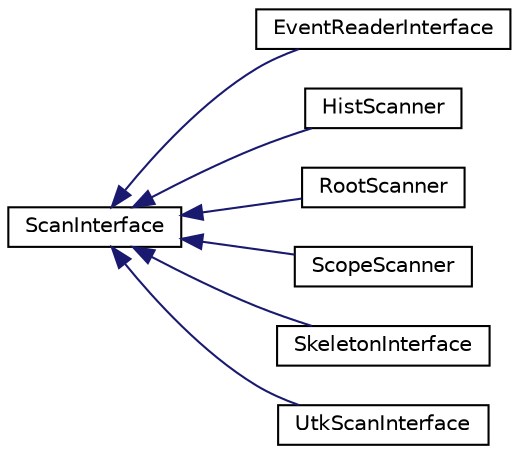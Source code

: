 digraph "Graphical Class Hierarchy"
{
  edge [fontname="Helvetica",fontsize="10",labelfontname="Helvetica",labelfontsize="10"];
  node [fontname="Helvetica",fontsize="10",shape=record];
  rankdir="LR";
  Node1 [label="ScanInterface",height=0.2,width=0.4,color="black", fillcolor="white", style="filled",URL="$d7/dfc/class_scan_interface.html"];
  Node1 -> Node2 [dir="back",color="midnightblue",fontsize="10",style="solid",fontname="Helvetica"];
  Node2 [label="EventReaderInterface",height=0.2,width=0.4,color="black", fillcolor="white", style="filled",URL="$d5/de6/class_event_reader_interface.html"];
  Node1 -> Node3 [dir="back",color="midnightblue",fontsize="10",style="solid",fontname="Helvetica"];
  Node3 [label="HistScanner",height=0.2,width=0.4,color="black", fillcolor="white", style="filled",URL="$d0/db3/class_hist_scanner.html"];
  Node1 -> Node4 [dir="back",color="midnightblue",fontsize="10",style="solid",fontname="Helvetica"];
  Node4 [label="RootScanner",height=0.2,width=0.4,color="black", fillcolor="white", style="filled",URL="$df/d33/class_root_scanner.html"];
  Node1 -> Node5 [dir="back",color="midnightblue",fontsize="10",style="solid",fontname="Helvetica"];
  Node5 [label="ScopeScanner",height=0.2,width=0.4,color="black", fillcolor="white", style="filled",URL="$dd/dec/class_scope_scanner.html"];
  Node1 -> Node6 [dir="back",color="midnightblue",fontsize="10",style="solid",fontname="Helvetica"];
  Node6 [label="SkeletonInterface",height=0.2,width=0.4,color="black", fillcolor="white", style="filled",URL="$de/dab/class_skeleton_interface.html"];
  Node1 -> Node7 [dir="back",color="midnightblue",fontsize="10",style="solid",fontname="Helvetica"];
  Node7 [label="UtkScanInterface",height=0.2,width=0.4,color="black", fillcolor="white", style="filled",URL="$db/d6c/class_utk_scan_interface.html",tooltip="Class derived from ScanInterface to handle UI for the scan. "];
}
